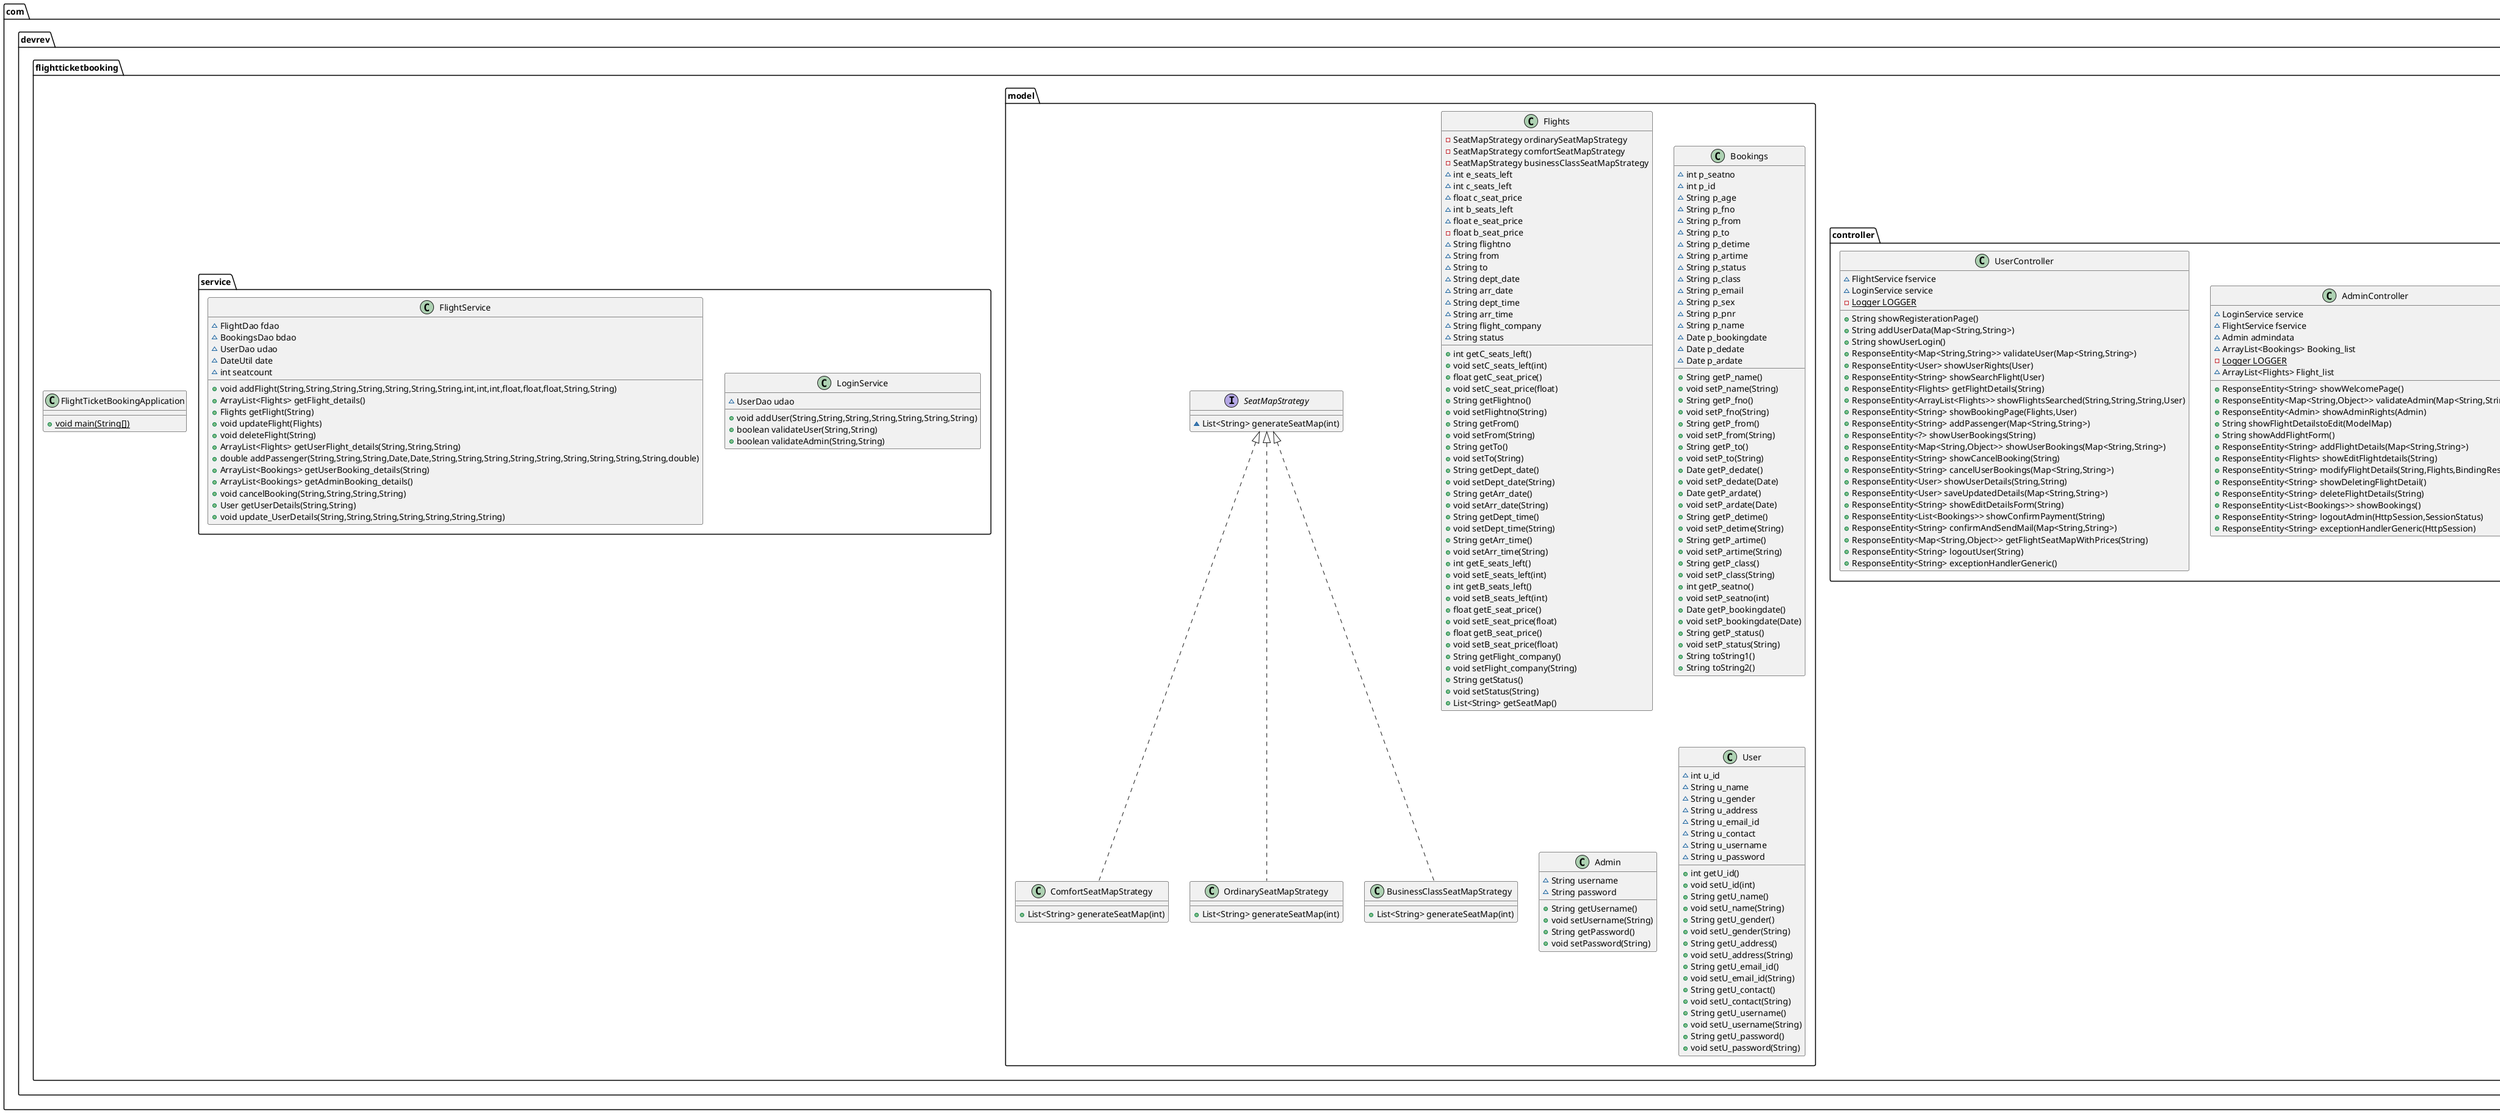 @startuml
interface com.devrev.flightticketbooking.dao.BookingsDao {
+ ArrayList<Bookings> showUserBookings(String)
+ ArrayList<Bookings> showAdminBookings()
+ void cancelBooking(String,String,String,String)
+ double addPassenger(String,String,String,Date,Date,String,String,String,String,String,String,String,String,String,double)
+ void addTopnrCostData(String,String)
}
class com.devrev.flightticketbooking.util.DateUtil {
+ {static} Date convertToDate(String)
}
class com.devrev.flightticketbooking.controller.AdminController {
~ LoginService service
~ FlightService fservice
~ Admin admindata
~ ArrayList<Bookings> Booking_list
- {static} Logger LOGGER
~ ArrayList<Flights> Flight_list
+ ResponseEntity<String> showWelcomePage()
+ ResponseEntity<Map<String,Object>> validateAdmin(Map<String,String>)
+ ResponseEntity<Admin> showAdminRights(Admin)
+ String showFlightDetailstoEdit(ModelMap)
+ String showAddFlightForm()
+ ResponseEntity<String> addFlightDetails(Map<String,String>)
+ ResponseEntity<Flights> showEditFlightdetails(String)
+ ResponseEntity<String> modifyFlightDetails(String,Flights,BindingResult)
+ ResponseEntity<String> showDeletingFlightDetail()
+ ResponseEntity<String> deleteFlightDetails(String)
+ ResponseEntity<List<Bookings>> showBookings()
+ ResponseEntity<String> logoutAdmin(HttpSession,SessionStatus)
+ ResponseEntity<String> exceptionHandlerGeneric(HttpSession)
}
interface com.devrev.flightticketbooking.model.SeatMapStrategy {
~ List<String> generateSeatMap(int)
}
class com.devrev.flightticketbooking.model.Flights {
- SeatMapStrategy ordinarySeatMapStrategy
- SeatMapStrategy comfortSeatMapStrategy
- SeatMapStrategy businessClassSeatMapStrategy
~ int e_seats_left
~ int c_seats_left
~ float c_seat_price
~ int b_seats_left
~ float e_seat_price
- float b_seat_price
~ String flightno
~ String from
~ String to
~ String dept_date
~ String arr_date
~ String dept_time
~ String arr_time
~ String flight_company
~ String status
+ int getC_seats_left()
+ void setC_seats_left(int)
+ float getC_seat_price()
+ void setC_seat_price(float)
+ String getFlightno()
+ void setFlightno(String)
+ String getFrom()
+ void setFrom(String)
+ String getTo()
+ void setTo(String)
+ String getDept_date()
+ void setDept_date(String)
+ String getArr_date()
+ void setArr_date(String)
+ String getDept_time()
+ void setDept_time(String)
+ String getArr_time()
+ void setArr_time(String)
+ int getE_seats_left()
+ void setE_seats_left(int)
+ int getB_seats_left()
+ void setB_seats_left(int)
+ float getE_seat_price()
+ void setE_seat_price(float)
+ float getB_seat_price()
+ void setB_seat_price(float)
+ String getFlight_company()
+ void setFlight_company(String)
+ String getStatus()
+ void setStatus(String)
+ List<String> getSeatMap()
}
class com.devrev.flightticketbooking.model.ComfortSeatMapStrategy {
+ List<String> generateSeatMap(int)
}
class com.devrev.flightticketbooking.model.OrdinarySeatMapStrategy {
+ List<String> generateSeatMap(int)
}
class com.devrev.flightticketbooking.FlightTicketBookingApplication {
+ {static} void main(String[])
}
class com.devrev.flightticketbooking.model.BusinessClassSeatMapStrategy {
+ List<String> generateSeatMap(int)
}
class com.devrev.flightticketbooking.dao.ConnectionHandler {
- {static} String JDBC_URL
- {static} String USER
- {static} String PASSWORD
- {static} Connection connection
+ {static} Connection getConnection()
}
class com.devrev.flightticketbooking.dao.FlightDaoImpl {
+ void addFlight(String,String,String,String,String,String,String,int,int,int,float,float,float,String,String)
+ ArrayList<Flights> getFlight_details()
+ Flights getFlight(String)
+ void updateFlight(Flights)
+ void deleteFlight(String)
+ ArrayList<Flights> getUserFlight_details(String,String,String)
}
interface com.devrev.flightticketbooking.dao.FlightDao {
+ void addFlight(String,String,String,String,String,String,String,int,int,int,float,float,float,String,String)
+ ArrayList<Flights> getFlight_details()
+ Flights getFlight(String)
+ void updateFlight(Flights)
+ void deleteFlight(String)
+ ArrayList<Flights> getUserFlight_details(String,String,String)
}
class com.devrev.flightticketbooking.dao.BookingsDaoImpl {
~ double cost
~ int seatcount
+ double addPassenger(String,String,String,Date,Date,String,String,String,String,String,String,String,String,String,double)
+ ArrayList<Bookings> showUserBookings(String)
+ ArrayList<Bookings> showAdminBookings()
+ void cancelBooking(String,String,String,String)
+ void addTopnrCostData(String,String)
}
class com.devrev.flightticketbooking.model.Bookings {
~ int p_seatno
~ int p_id
~ String p_age
~ String p_fno
~ String p_from
~ String p_to
~ String p_detime
~ String p_artime
~ String p_status
~ String p_class
~ String p_email
~ String p_sex
~ String p_pnr
~ String p_name
~ Date p_bookingdate
~ Date p_dedate
~ Date p_ardate
+ String getP_name()
+ void setP_name(String)
+ String getP_fno()
+ void setP_fno(String)
+ String getP_from()
+ void setP_from(String)
+ String getP_to()
+ void setP_to(String)
+ Date getP_dedate()
+ void setP_dedate(Date)
+ Date getP_ardate()
+ void setP_ardate(Date)
+ String getP_detime()
+ void setP_detime(String)
+ String getP_artime()
+ void setP_artime(String)
+ String getP_class()
+ void setP_class(String)
+ int getP_seatno()
+ void setP_seatno(int)
+ Date getP_bookingdate()
+ void setP_bookingdate(Date)
+ String getP_status()
+ void setP_status(String)
+ String toString1()
+ String toString2()
}
class com.devrev.flightticketbooking.service.LoginService {
~ UserDao udao
+ void addUser(String,String,String,String,String,String,String)
+ boolean validateUser(String,String)
+ boolean validateAdmin(String,String)
}
class com.devrev.flightticketbooking.model.Admin {
~ String username
~ String password
+ String getUsername()
+ void setUsername(String)
+ String getPassword()
+ void setPassword(String)
}
interface com.devrev.flightticketbooking.dao.UserDao {
+ boolean validate_User(String,String)
+ void addUser(String,String,String,String,String,String,String)
+ User getUserDetails(String,String)
+ void update_UserDetails(String,String,String,String,String,String,String)
+ boolean validateAdmin(String,String)
}
class com.devrev.flightticketbooking.service.FlightService {
~ FlightDao fdao
~ BookingsDao bdao
~ UserDao udao
~ DateUtil date
~ int seatcount
+ void addFlight(String,String,String,String,String,String,String,int,int,int,float,float,float,String,String)
+ ArrayList<Flights> getFlight_details()
+ Flights getFlight(String)
+ void updateFlight(Flights)
+ void deleteFlight(String)
+ ArrayList<Flights> getUserFlight_details(String,String,String)
+ double addPassenger(String,String,String,Date,Date,String,String,String,String,String,String,String,String,String,double)
+ ArrayList<Bookings> getUserBooking_details(String)
+ ArrayList<Bookings> getAdminBooking_details()
+ void cancelBooking(String,String,String,String)
+ User getUserDetails(String,String)
+ void update_UserDetails(String,String,String,String,String,String,String)
}
class com.devrev.flightticketbooking.controller.UserController {
~ FlightService fservice
~ LoginService service
- {static} Logger LOGGER
+ String showRegisterationPage()
+ String addUserData(Map<String,String>)
+ String showUserLogin()
+ ResponseEntity<Map<String,String>> validateUser(Map<String,String>)
+ ResponseEntity<User> showUserRights(User)
+ ResponseEntity<String> showSearchFlight(User)
+ ResponseEntity<Flights> getFlightDetails(String)
+ ResponseEntity<ArrayList<Flights>> showFlightsSearched(String,String,String,User)
+ ResponseEntity<String> showBookingPage(Flights,User)
+ ResponseEntity<String> addPassenger(Map<String,String>)
+ ResponseEntity<?> showUserBookings(String)
+ ResponseEntity<Map<String,Object>> showUserBookings(Map<String,String>)
+ ResponseEntity<String> showCancelBooking(String)
+ ResponseEntity<String> cancelUserBookings(Map<String,String>)
+ ResponseEntity<User> showUserDetails(String,String)
+ ResponseEntity<User> saveUpdatedDetails(Map<String,String>)
+ ResponseEntity<String> showEditDetailsForm(String)
+ ResponseEntity<List<Bookings>> showConfirmPayment(String)
+ ResponseEntity<String> confirmAndSendMail(Map<String,String>)
+ ResponseEntity<Map<String,Object>> getFlightSeatMapWithPrices(String)
+ ResponseEntity<String> logoutUser(String)
+ ResponseEntity<String> exceptionHandlerGeneric()
}
class com.devrev.flightticketbooking.model.User {
~ int u_id
~ String u_name
~ String u_gender
~ String u_address
~ String u_email_id
~ String u_contact
~ String u_username
~ String u_password
+ int getU_id()
+ void setU_id(int)
+ String getU_name()
+ void setU_name(String)
+ String getU_gender()
+ void setU_gender(String)
+ String getU_address()
+ void setU_address(String)
+ String getU_email_id()
+ void setU_email_id(String)
+ String getU_contact()
+ void setU_contact(String)
+ String getU_username()
+ void setU_username(String)
+ String getU_password()
+ void setU_password(String)
}
class com.devrev.flightticketbooking.dao.UserDaoImpl {
+ boolean validate_User(String,String)
+ void addUser(String,String,String,String,String,String,String)
+ boolean validateAdmin(String,String)
+ User getUserDetails(String,String)
+ void update_UserDetails(String,String,String,String,String,String,String)
}


com.devrev.flightticketbooking.model.SeatMapStrategy <|.. com.devrev.flightticketbooking.model.ComfortSeatMapStrategy
com.devrev.flightticketbooking.model.SeatMapStrategy <|.. com.devrev.flightticketbooking.model.OrdinarySeatMapStrategy
com.devrev.flightticketbooking.model.SeatMapStrategy <|.. com.devrev.flightticketbooking.model.BusinessClassSeatMapStrategy
com.devrev.flightticketbooking.dao.FlightDao <|.. com.devrev.flightticketbooking.dao.FlightDaoImpl
com.devrev.flightticketbooking.dao.BookingsDao <|.. com.devrev.flightticketbooking.dao.BookingsDaoImpl
com.devrev.flightticketbooking.dao.UserDao <|.. com.devrev.flightticketbooking.dao.UserDaoImpl
@enduml